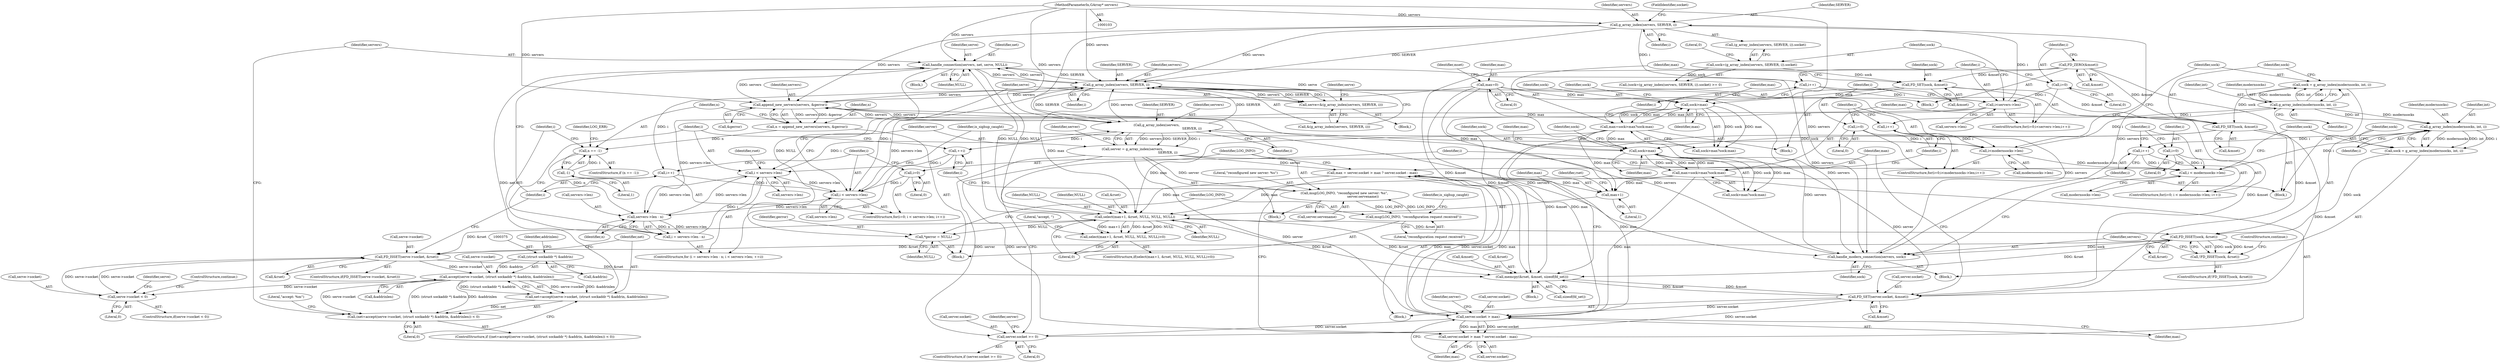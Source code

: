 digraph "0_nbd_741495cb08503fd32a9d22648e63b64390c601f4@API" {
"1000385" [label="(Call,handle_connection(servers, net, serve, NULL))"];
"1000346" [label="(Call,g_array_index(servers, SERVER, i))"];
"1000208" [label="(Call,append_new_servers(servers, &gerror))"];
"1000140" [label="(Call,g_array_index(servers, SERVER, i))"];
"1000104" [label="(MethodParameterIn,GArray* servers)"];
"1000126" [label="(Call,i<servers->len)"];
"1000131" [label="(Call,i++)"];
"1000123" [label="(Call,i=0)"];
"1000242" [label="(Call,g_array_index(servers,\n                                                                    SERVER, i))"];
"1000231" [label="(Call,i < servers->len)"];
"1000224" [label="(Call,i = servers->len - n)"];
"1000226" [label="(Call,servers->len - n)"];
"1000333" [label="(Call,i < servers->len)"];
"1000338" [label="(Call,i++)"];
"1000330" [label="(Call,i=0)"];
"1000213" [label="(Call,n == -1)"];
"1000206" [label="(Call,n = append_new_servers(servers, &gerror))"];
"1000215" [label="(Call,-1)"];
"1000236" [label="(Call,++i)"];
"1000385" [label="(Call,handle_connection(servers, net, serve, NULL))"];
"1000368" [label="(Call,net=accept(serve->socket, (struct sockaddr *) &addrin, &addrinlen))"];
"1000370" [label="(Call,accept(serve->socket, (struct sockaddr *) &addrin, &addrinlen))"];
"1000359" [label="(Call,FD_ISSET(serve->socket, &rset))"];
"1000351" [label="(Call,serve->socket < 0)"];
"1000286" [label="(Call,select(max+1, &rset, NULL, NULL, NULL))"];
"1000116" [label="(Call,max=0)"];
"1000259" [label="(Call,max = server.socket > max ? server.socket : max)"];
"1000262" [label="(Call,server.socket > max)"];
"1000253" [label="(Call,FD_SET(server.socket, &mset))"];
"1000247" [label="(Call,server.socket >= 0)"];
"1000240" [label="(Call,server = g_array_index(servers,\n                                                                    SERVER, i))"];
"1000277" [label="(Call,memcpy(&rset, &mset, sizeof(fd_set)))"];
"1000320" [label="(Call,FD_ISSET(sock, &rset))"];
"1000312" [label="(Call,sock = g_array_index(modernsocks, int, i))"];
"1000314" [label="(Call,g_array_index(modernsocks, int, i))"];
"1000174" [label="(Call,g_array_index(modernsocks, int, i))"];
"1000163" [label="(Call,i<modernsocks->len)"];
"1000168" [label="(Call,i++)"];
"1000160" [label="(Call,i=0)"];
"1000303" [label="(Call,i < modernsocks->len)"];
"1000308" [label="(Call,i++)"];
"1000300" [label="(Call,i=0)"];
"1000178" [label="(Call,FD_SET(sock, &mset))"];
"1000172" [label="(Call,sock = g_array_index(modernsocks, int, i))"];
"1000147" [label="(Call,FD_SET(sock, &mset))"];
"1000137" [label="(Call,sock=(g_array_index(servers, SERVER, i)).socket)"];
"1000119" [label="(Call,FD_ZERO(&mset))"];
"1000151" [label="(Call,max=sock>max?sock:max)"];
"1000154" [label="(Call,sock>max)"];
"1000182" [label="(Call,max=sock>max?sock:max)"];
"1000185" [label="(Call,sock>max)"];
"1000374" [label="(Call,(struct sockaddr *) &addrin)"];
"1000343" [label="(Call,serve=&(g_array_index(servers, SERVER, i)))"];
"1000326" [label="(Call,handle_modern_connection(servers, sock))"];
"1000197" [label="(Call,*gerror = NULL)"];
"1000285" [label="(Call,select(max+1, &rset, NULL, NULL, NULL)>0)"];
"1000319" [label="(Call,!FD_ISSET(sock, &rset))"];
"1000367" [label="(Call,(net=accept(serve->socket, (struct sockaddr *) &addrin, &addrinlen)) < 0)"];
"1000287" [label="(Call,max+1)"];
"1000261" [label="(Call,server.socket > max ? server.socket : max)"];
"1000271" [label="(Call,msg(LOG_INFO, \"reconfigured new server: %s\",\n                                    server.servename))"];
"1000200" [label="(Call,msg(LOG_INFO, \"reconfiguration request received\"))"];
"1000249" [label="(Identifier,server)"];
"1000365" [label="(Block,)"];
"1000189" [label="(Identifier,max)"];
"1000326" [label="(Call,handle_modern_connection(servers, sock))"];
"1000274" [label="(Call,server.servename)"];
"1000117" [label="(Identifier,max)"];
"1000308" [label="(Call,i++)"];
"1000199" [label="(Identifier,NULL)"];
"1000243" [label="(Identifier,servers)"];
"1000340" [label="(Block,)"];
"1000197" [label="(Call,*gerror = NULL)"];
"1000288" [label="(Identifier,max)"];
"1000298" [label="(Literal,\"accept, \")"];
"1000371" [label="(Call,serve->socket)"];
"1000295" [label="(Literal,0)"];
"1000286" [label="(Call,select(max+1, &rset, NULL, NULL, NULL))"];
"1000180" [label="(Call,&mset)"];
"1000120" [label="(Call,&mset)"];
"1000127" [label="(Identifier,i)"];
"1000293" [label="(Identifier,NULL)"];
"1000207" [label="(Identifier,n)"];
"1000363" [label="(Call,&rset)"];
"1000230" [label="(Identifier,n)"];
"1000191" [label="(Block,)"];
"1000304" [label="(Identifier,i)"];
"1000376" [label="(Call,&addrin)"];
"1000254" [label="(Call,server.socket)"];
"1000137" [label="(Call,sock=(g_array_index(servers, SERVER, i)).socket)"];
"1000176" [label="(Identifier,int)"];
"1000187" [label="(Identifier,max)"];
"1000131" [label="(Call,i++)"];
"1000345" [label="(Call,&(g_array_index(servers, SERVER, i)))"];
"1000383" [label="(Literal,\"accept: %m\")"];
"1000128" [label="(Call,servers->len)"];
"1000175" [label="(Identifier,modernsocks)"];
"1000352" [label="(Call,serve->socket)"];
"1000161" [label="(Identifier,i)"];
"1000158" [label="(Identifier,max)"];
"1000313" [label="(Identifier,sock)"];
"1000360" [label="(Call,serve->socket)"];
"1000218" [label="(Identifier,LOG_ERR)"];
"1000271" [label="(Call,msg(LOG_INFO, \"reconfigured new server: %s\",\n                                    server.servename))"];
"1000330" [label="(Call,i=0)"];
"1000139" [label="(Call,(g_array_index(servers, SERVER, i)).socket)"];
"1000122" [label="(ControlStructure,for(i=0;i<servers->len;i++))"];
"1000154" [label="(Call,sock>max)"];
"1000162" [label="(Literal,0)"];
"1000104" [label="(MethodParameterIn,GArray* servers)"];
"1000314" [label="(Call,g_array_index(modernsocks, int, i))"];
"1000309" [label="(Identifier,i)"];
"1000153" [label="(Call,sock>max?sock:max)"];
"1000188" [label="(Identifier,sock)"];
"1000290" [label="(Call,&rset)"];
"1000361" [label="(Identifier,serve)"];
"1000285" [label="(Call,select(max+1, &rset, NULL, NULL, NULL)>0)"];
"1000116" [label="(Call,max=0)"];
"1000226" [label="(Call,servers->len - n)"];
"1000206" [label="(Call,n = append_new_servers(servers, &gerror))"];
"1000277" [label="(Call,memcpy(&rset, &mset, sizeof(fd_set)))"];
"1000125" [label="(Literal,0)"];
"1000204" [label="(Identifier,is_sighup_caught)"];
"1000359" [label="(Call,FD_ISSET(serve->socket, &rset))"];
"1000182" [label="(Call,max=sock>max?sock:max)"];
"1000302" [label="(Literal,0)"];
"1000179" [label="(Identifier,sock)"];
"1000232" [label="(Identifier,i)"];
"1000136" [label="(Call,(sock=(g_array_index(servers, SERVER, i)).socket) >= 0)"];
"1000144" [label="(FieldIdentifier,socket)"];
"1000266" [label="(Identifier,max)"];
"1000212" [label="(ControlStructure,if (n == -1))"];
"1000174" [label="(Call,g_array_index(modernsocks, int, i))"];
"1000253" [label="(Call,FD_SET(server.socket, &mset))"];
"1000236" [label="(Call,++i)"];
"1000118" [label="(Literal,0)"];
"1000178" [label="(Call,FD_SET(sock, &mset))"];
"1000319" [label="(Call,!FD_ISSET(sock, &rset))"];
"1000255" [label="(Identifier,server)"];
"1000173" [label="(Identifier,sock)"];
"1000346" [label="(Call,g_array_index(servers, SERVER, i))"];
"1000147" [label="(Call,FD_SET(sock, &mset))"];
"1000322" [label="(Call,&rset)"];
"1000389" [label="(Identifier,NULL)"];
"1000370" [label="(Call,accept(serve->socket, (struct sockaddr *) &addrin, &addrinlen))"];
"1000227" [label="(Call,servers->len)"];
"1000216" [label="(Literal,1)"];
"1000349" [label="(Identifier,i)"];
"1000159" [label="(ControlStructure,for(i=0;i<modernsocks->len;i++))"];
"1000366" [label="(ControlStructure,if ((net=accept(serve->socket, (struct sockaddr *) &addrin, &addrinlen)) < 0))"];
"1000200" [label="(Call,msg(LOG_INFO, \"reconfiguration request received\"))"];
"1000246" [label="(ControlStructure,if (server.socket >= 0))"];
"1000165" [label="(Call,modernsocks->len)"];
"1000238" [label="(Block,)"];
"1000224" [label="(Call,i = servers->len - n)"];
"1000231" [label="(Call,i < servers->len)"];
"1000259" [label="(Call,max = server.socket > max ? server.socket : max)"];
"1000172" [label="(Call,sock = g_array_index(modernsocks, int, i))"];
"1000344" [label="(Identifier,serve)"];
"1000353" [label="(Identifier,serve)"];
"1000280" [label="(Call,&mset)"];
"1000201" [label="(Identifier,LOG_INFO)"];
"1000209" [label="(Identifier,servers)"];
"1000329" [label="(ControlStructure,for(i=0; i < servers->len; i++))"];
"1000351" [label="(Call,serve->socket < 0)"];
"1000357" [label="(ControlStructure,continue;)"];
"1000169" [label="(Identifier,i)"];
"1000164" [label="(Identifier,i)"];
"1000143" [label="(Identifier,i)"];
"1000160" [label="(Call,i=0)"];
"1000386" [label="(Identifier,servers)"];
"1000126" [label="(Call,i<servers->len)"];
"1000132" [label="(Identifier,i)"];
"1000105" [label="(Block,)"];
"1000140" [label="(Call,g_array_index(servers, SERVER, i))"];
"1000292" [label="(Identifier,NULL)"];
"1000268" [label="(Identifier,server)"];
"1000385" [label="(Call,handle_connection(servers, net, serve, NULL))"];
"1000184" [label="(Call,sock>max?sock:max)"];
"1000142" [label="(Identifier,SERVER)"];
"1000312" [label="(Call,sock = g_array_index(modernsocks, int, i))"];
"1000368" [label="(Call,net=accept(serve->socket, (struct sockaddr *) &addrin, &addrinlen))"];
"1000279" [label="(Identifier,rset)"];
"1000244" [label="(Identifier,SERVER)"];
"1000355" [label="(Literal,0)"];
"1000332" [label="(Literal,0)"];
"1000151" [label="(Call,max=sock>max?sock:max)"];
"1000237" [label="(Identifier,i)"];
"1000315" [label="(Identifier,modernsocks)"];
"1000299" [label="(ControlStructure,for(i=0; i < modernsocks->len; i++))"];
"1000325" [label="(ControlStructure,continue;)"];
"1000380" [label="(Literal,0)"];
"1000270" [label="(Identifier,max)"];
"1000240" [label="(Call,server = g_array_index(servers,\n                                                                    SERVER, i))"];
"1000141" [label="(Identifier,servers)"];
"1000193" [label="(Identifier,is_sighup_caught)"];
"1000379" [label="(Identifier,addrinlen)"];
"1000328" [label="(Identifier,sock)"];
"1000300" [label="(Call,i=0)"];
"1000387" [label="(Identifier,net)"];
"1000186" [label="(Identifier,sock)"];
"1000208" [label="(Call,append_new_servers(servers, &gerror))"];
"1000320" [label="(Call,FD_ISSET(sock, &rset))"];
"1000156" [label="(Identifier,max)"];
"1000257" [label="(Call,&mset)"];
"1000272" [label="(Identifier,LOG_INFO)"];
"1000241" [label="(Identifier,server)"];
"1000263" [label="(Call,server.socket)"];
"1000294" [label="(Identifier,NULL)"];
"1000335" [label="(Call,servers->len)"];
"1000198" [label="(Identifier,gerror)"];
"1000310" [label="(Block,)"];
"1000348" [label="(Identifier,SERVER)"];
"1000210" [label="(Call,&gerror)"];
"1000183" [label="(Identifier,max)"];
"1000334" [label="(Identifier,i)"];
"1000317" [label="(Identifier,i)"];
"1000214" [label="(Identifier,n)"];
"1000185" [label="(Call,sock>max)"];
"1000252" [label="(Block,)"];
"1000233" [label="(Call,servers->len)"];
"1000177" [label="(Identifier,i)"];
"1000316" [label="(Identifier,int)"];
"1000155" [label="(Identifier,sock)"];
"1000202" [label="(Literal,\"reconfiguration request received\")"];
"1000248" [label="(Call,server.socket)"];
"1000338" [label="(Call,i++)"];
"1000146" [label="(Block,)"];
"1000305" [label="(Call,modernsocks->len)"];
"1000327" [label="(Identifier,servers)"];
"1000343" [label="(Call,serve=&(g_array_index(servers, SERVER, i)))"];
"1000247" [label="(Call,server.socket >= 0)"];
"1000138" [label="(Identifier,sock)"];
"1000170" [label="(Block,)"];
"1000145" [label="(Literal,0)"];
"1000291" [label="(Identifier,rset)"];
"1000163" [label="(Call,i<modernsocks->len)"];
"1000267" [label="(Call,server.socket)"];
"1000223" [label="(ControlStructure,for (i = servers->len - n; i < servers->len; ++i))"];
"1000303" [label="(Call,i < modernsocks->len)"];
"1000242" [label="(Call,g_array_index(servers,\n                                                                    SERVER, i))"];
"1000347" [label="(Identifier,servers)"];
"1000278" [label="(Call,&rset)"];
"1000157" [label="(Identifier,sock)"];
"1000251" [label="(Literal,0)"];
"1000333" [label="(Call,i < servers->len)"];
"1000194" [label="(Block,)"];
"1000225" [label="(Identifier,i)"];
"1000369" [label="(Identifier,net)"];
"1000119" [label="(Call,FD_ZERO(&mset))"];
"1000124" [label="(Identifier,i)"];
"1000213" [label="(Call,n == -1)"];
"1000284" [label="(ControlStructure,if(select(max+1, &rset, NULL, NULL, NULL)>0))"];
"1000123" [label="(Call,i=0)"];
"1000260" [label="(Identifier,max)"];
"1000388" [label="(Identifier,serve)"];
"1000262" [label="(Call,server.socket > max)"];
"1000168" [label="(Call,i++)"];
"1000301" [label="(Identifier,i)"];
"1000152" [label="(Identifier,max)"];
"1000318" [label="(ControlStructure,if(!FD_ISSET(sock, &rset)))"];
"1000367" [label="(Call,(net=accept(serve->socket, (struct sockaddr *) &addrin, &addrinlen)) < 0)"];
"1000282" [label="(Call,sizeof(fd_set))"];
"1000287" [label="(Call,max+1)"];
"1000149" [label="(Call,&mset)"];
"1000339" [label="(Identifier,i)"];
"1000350" [label="(ControlStructure,if(serve->socket < 0))"];
"1000273" [label="(Literal,\"reconfigured new server: %s\")"];
"1000378" [label="(Call,&addrinlen)"];
"1000358" [label="(ControlStructure,if(FD_ISSET(serve->socket, &rset)))"];
"1000289" [label="(Literal,1)"];
"1000261" [label="(Call,server.socket > max ? server.socket : max)"];
"1000321" [label="(Identifier,sock)"];
"1000245" [label="(Identifier,i)"];
"1000148" [label="(Identifier,sock)"];
"1000331" [label="(Identifier,i)"];
"1000215" [label="(Call,-1)"];
"1000374" [label="(Call,(struct sockaddr *) &addrin)"];
"1000121" [label="(Identifier,mset)"];
"1000385" -> "1000365"  [label="AST: "];
"1000385" -> "1000389"  [label="CFG: "];
"1000386" -> "1000385"  [label="AST: "];
"1000387" -> "1000385"  [label="AST: "];
"1000388" -> "1000385"  [label="AST: "];
"1000389" -> "1000385"  [label="AST: "];
"1000339" -> "1000385"  [label="CFG: "];
"1000385" -> "1000197"  [label="DDG: NULL"];
"1000385" -> "1000208"  [label="DDG: servers"];
"1000385" -> "1000286"  [label="DDG: NULL"];
"1000385" -> "1000326"  [label="DDG: servers"];
"1000385" -> "1000346"  [label="DDG: servers"];
"1000346" -> "1000385"  [label="DDG: servers"];
"1000104" -> "1000385"  [label="DDG: servers"];
"1000368" -> "1000385"  [label="DDG: net"];
"1000343" -> "1000385"  [label="DDG: serve"];
"1000286" -> "1000385"  [label="DDG: NULL"];
"1000346" -> "1000345"  [label="AST: "];
"1000346" -> "1000349"  [label="CFG: "];
"1000347" -> "1000346"  [label="AST: "];
"1000348" -> "1000346"  [label="AST: "];
"1000349" -> "1000346"  [label="AST: "];
"1000345" -> "1000346"  [label="CFG: "];
"1000346" -> "1000208"  [label="DDG: servers"];
"1000346" -> "1000242"  [label="DDG: SERVER"];
"1000346" -> "1000326"  [label="DDG: servers"];
"1000346" -> "1000338"  [label="DDG: i"];
"1000346" -> "1000343"  [label="DDG: servers"];
"1000346" -> "1000343"  [label="DDG: SERVER"];
"1000346" -> "1000343"  [label="DDG: i"];
"1000208" -> "1000346"  [label="DDG: servers"];
"1000140" -> "1000346"  [label="DDG: servers"];
"1000140" -> "1000346"  [label="DDG: SERVER"];
"1000242" -> "1000346"  [label="DDG: servers"];
"1000242" -> "1000346"  [label="DDG: SERVER"];
"1000326" -> "1000346"  [label="DDG: servers"];
"1000104" -> "1000346"  [label="DDG: servers"];
"1000333" -> "1000346"  [label="DDG: i"];
"1000208" -> "1000206"  [label="AST: "];
"1000208" -> "1000210"  [label="CFG: "];
"1000209" -> "1000208"  [label="AST: "];
"1000210" -> "1000208"  [label="AST: "];
"1000206" -> "1000208"  [label="CFG: "];
"1000208" -> "1000206"  [label="DDG: servers"];
"1000208" -> "1000206"  [label="DDG: &gerror"];
"1000140" -> "1000208"  [label="DDG: servers"];
"1000242" -> "1000208"  [label="DDG: servers"];
"1000326" -> "1000208"  [label="DDG: servers"];
"1000104" -> "1000208"  [label="DDG: servers"];
"1000208" -> "1000242"  [label="DDG: servers"];
"1000208" -> "1000326"  [label="DDG: servers"];
"1000140" -> "1000139"  [label="AST: "];
"1000140" -> "1000143"  [label="CFG: "];
"1000141" -> "1000140"  [label="AST: "];
"1000142" -> "1000140"  [label="AST: "];
"1000143" -> "1000140"  [label="AST: "];
"1000144" -> "1000140"  [label="CFG: "];
"1000140" -> "1000131"  [label="DDG: i"];
"1000104" -> "1000140"  [label="DDG: servers"];
"1000126" -> "1000140"  [label="DDG: i"];
"1000140" -> "1000242"  [label="DDG: SERVER"];
"1000140" -> "1000326"  [label="DDG: servers"];
"1000104" -> "1000103"  [label="AST: "];
"1000104" -> "1000242"  [label="DDG: servers"];
"1000104" -> "1000326"  [label="DDG: servers"];
"1000126" -> "1000122"  [label="AST: "];
"1000126" -> "1000128"  [label="CFG: "];
"1000127" -> "1000126"  [label="AST: "];
"1000128" -> "1000126"  [label="AST: "];
"1000138" -> "1000126"  [label="CFG: "];
"1000161" -> "1000126"  [label="CFG: "];
"1000131" -> "1000126"  [label="DDG: i"];
"1000123" -> "1000126"  [label="DDG: i"];
"1000126" -> "1000226"  [label="DDG: servers->len"];
"1000126" -> "1000333"  [label="DDG: servers->len"];
"1000131" -> "1000122"  [label="AST: "];
"1000131" -> "1000132"  [label="CFG: "];
"1000132" -> "1000131"  [label="AST: "];
"1000127" -> "1000131"  [label="CFG: "];
"1000123" -> "1000122"  [label="AST: "];
"1000123" -> "1000125"  [label="CFG: "];
"1000124" -> "1000123"  [label="AST: "];
"1000125" -> "1000123"  [label="AST: "];
"1000127" -> "1000123"  [label="CFG: "];
"1000242" -> "1000240"  [label="AST: "];
"1000242" -> "1000245"  [label="CFG: "];
"1000243" -> "1000242"  [label="AST: "];
"1000244" -> "1000242"  [label="AST: "];
"1000245" -> "1000242"  [label="AST: "];
"1000240" -> "1000242"  [label="CFG: "];
"1000242" -> "1000236"  [label="DDG: i"];
"1000242" -> "1000240"  [label="DDG: servers"];
"1000242" -> "1000240"  [label="DDG: SERVER"];
"1000242" -> "1000240"  [label="DDG: i"];
"1000231" -> "1000242"  [label="DDG: i"];
"1000242" -> "1000326"  [label="DDG: servers"];
"1000231" -> "1000223"  [label="AST: "];
"1000231" -> "1000233"  [label="CFG: "];
"1000232" -> "1000231"  [label="AST: "];
"1000233" -> "1000231"  [label="AST: "];
"1000241" -> "1000231"  [label="CFG: "];
"1000279" -> "1000231"  [label="CFG: "];
"1000231" -> "1000226"  [label="DDG: servers->len"];
"1000224" -> "1000231"  [label="DDG: i"];
"1000236" -> "1000231"  [label="DDG: i"];
"1000226" -> "1000231"  [label="DDG: servers->len"];
"1000231" -> "1000333"  [label="DDG: servers->len"];
"1000224" -> "1000223"  [label="AST: "];
"1000224" -> "1000226"  [label="CFG: "];
"1000225" -> "1000224"  [label="AST: "];
"1000226" -> "1000224"  [label="AST: "];
"1000232" -> "1000224"  [label="CFG: "];
"1000226" -> "1000224"  [label="DDG: servers->len"];
"1000226" -> "1000224"  [label="DDG: n"];
"1000226" -> "1000230"  [label="CFG: "];
"1000227" -> "1000226"  [label="AST: "];
"1000230" -> "1000226"  [label="AST: "];
"1000333" -> "1000226"  [label="DDG: servers->len"];
"1000213" -> "1000226"  [label="DDG: n"];
"1000333" -> "1000329"  [label="AST: "];
"1000333" -> "1000335"  [label="CFG: "];
"1000334" -> "1000333"  [label="AST: "];
"1000335" -> "1000333"  [label="AST: "];
"1000193" -> "1000333"  [label="CFG: "];
"1000344" -> "1000333"  [label="CFG: "];
"1000338" -> "1000333"  [label="DDG: i"];
"1000330" -> "1000333"  [label="DDG: i"];
"1000338" -> "1000329"  [label="AST: "];
"1000338" -> "1000339"  [label="CFG: "];
"1000339" -> "1000338"  [label="AST: "];
"1000334" -> "1000338"  [label="CFG: "];
"1000330" -> "1000329"  [label="AST: "];
"1000330" -> "1000332"  [label="CFG: "];
"1000331" -> "1000330"  [label="AST: "];
"1000332" -> "1000330"  [label="AST: "];
"1000334" -> "1000330"  [label="CFG: "];
"1000213" -> "1000212"  [label="AST: "];
"1000213" -> "1000215"  [label="CFG: "];
"1000214" -> "1000213"  [label="AST: "];
"1000215" -> "1000213"  [label="AST: "];
"1000218" -> "1000213"  [label="CFG: "];
"1000225" -> "1000213"  [label="CFG: "];
"1000206" -> "1000213"  [label="DDG: n"];
"1000215" -> "1000213"  [label="DDG: 1"];
"1000206" -> "1000194"  [label="AST: "];
"1000207" -> "1000206"  [label="AST: "];
"1000214" -> "1000206"  [label="CFG: "];
"1000215" -> "1000216"  [label="CFG: "];
"1000216" -> "1000215"  [label="AST: "];
"1000236" -> "1000223"  [label="AST: "];
"1000236" -> "1000237"  [label="CFG: "];
"1000237" -> "1000236"  [label="AST: "];
"1000232" -> "1000236"  [label="CFG: "];
"1000368" -> "1000367"  [label="AST: "];
"1000368" -> "1000370"  [label="CFG: "];
"1000369" -> "1000368"  [label="AST: "];
"1000370" -> "1000368"  [label="AST: "];
"1000380" -> "1000368"  [label="CFG: "];
"1000368" -> "1000367"  [label="DDG: net"];
"1000370" -> "1000368"  [label="DDG: serve->socket"];
"1000370" -> "1000368"  [label="DDG: (struct sockaddr *) &addrin"];
"1000370" -> "1000368"  [label="DDG: &addrinlen"];
"1000370" -> "1000378"  [label="CFG: "];
"1000371" -> "1000370"  [label="AST: "];
"1000374" -> "1000370"  [label="AST: "];
"1000378" -> "1000370"  [label="AST: "];
"1000370" -> "1000351"  [label="DDG: serve->socket"];
"1000370" -> "1000367"  [label="DDG: serve->socket"];
"1000370" -> "1000367"  [label="DDG: (struct sockaddr *) &addrin"];
"1000370" -> "1000367"  [label="DDG: &addrinlen"];
"1000359" -> "1000370"  [label="DDG: serve->socket"];
"1000374" -> "1000370"  [label="DDG: &addrin"];
"1000359" -> "1000358"  [label="AST: "];
"1000359" -> "1000363"  [label="CFG: "];
"1000360" -> "1000359"  [label="AST: "];
"1000363" -> "1000359"  [label="AST: "];
"1000369" -> "1000359"  [label="CFG: "];
"1000339" -> "1000359"  [label="CFG: "];
"1000359" -> "1000277"  [label="DDG: &rset"];
"1000359" -> "1000351"  [label="DDG: serve->socket"];
"1000351" -> "1000359"  [label="DDG: serve->socket"];
"1000286" -> "1000359"  [label="DDG: &rset"];
"1000320" -> "1000359"  [label="DDG: &rset"];
"1000351" -> "1000350"  [label="AST: "];
"1000351" -> "1000355"  [label="CFG: "];
"1000352" -> "1000351"  [label="AST: "];
"1000355" -> "1000351"  [label="AST: "];
"1000357" -> "1000351"  [label="CFG: "];
"1000361" -> "1000351"  [label="CFG: "];
"1000286" -> "1000285"  [label="AST: "];
"1000286" -> "1000294"  [label="CFG: "];
"1000287" -> "1000286"  [label="AST: "];
"1000290" -> "1000286"  [label="AST: "];
"1000292" -> "1000286"  [label="AST: "];
"1000293" -> "1000286"  [label="AST: "];
"1000294" -> "1000286"  [label="AST: "];
"1000295" -> "1000286"  [label="CFG: "];
"1000286" -> "1000197"  [label="DDG: NULL"];
"1000286" -> "1000277"  [label="DDG: &rset"];
"1000286" -> "1000285"  [label="DDG: &rset"];
"1000286" -> "1000285"  [label="DDG: NULL"];
"1000286" -> "1000285"  [label="DDG: max+1"];
"1000116" -> "1000286"  [label="DDG: max"];
"1000259" -> "1000286"  [label="DDG: max"];
"1000151" -> "1000286"  [label="DDG: max"];
"1000182" -> "1000286"  [label="DDG: max"];
"1000277" -> "1000286"  [label="DDG: &rset"];
"1000286" -> "1000320"  [label="DDG: &rset"];
"1000116" -> "1000105"  [label="AST: "];
"1000116" -> "1000118"  [label="CFG: "];
"1000117" -> "1000116"  [label="AST: "];
"1000118" -> "1000116"  [label="AST: "];
"1000121" -> "1000116"  [label="CFG: "];
"1000116" -> "1000154"  [label="DDG: max"];
"1000116" -> "1000185"  [label="DDG: max"];
"1000116" -> "1000262"  [label="DDG: max"];
"1000116" -> "1000287"  [label="DDG: max"];
"1000259" -> "1000252"  [label="AST: "];
"1000259" -> "1000261"  [label="CFG: "];
"1000260" -> "1000259"  [label="AST: "];
"1000261" -> "1000259"  [label="AST: "];
"1000272" -> "1000259"  [label="CFG: "];
"1000262" -> "1000259"  [label="DDG: server.socket"];
"1000262" -> "1000259"  [label="DDG: max"];
"1000240" -> "1000259"  [label="DDG: server"];
"1000259" -> "1000262"  [label="DDG: max"];
"1000259" -> "1000287"  [label="DDG: max"];
"1000262" -> "1000261"  [label="AST: "];
"1000262" -> "1000266"  [label="CFG: "];
"1000263" -> "1000262"  [label="AST: "];
"1000266" -> "1000262"  [label="AST: "];
"1000268" -> "1000262"  [label="CFG: "];
"1000270" -> "1000262"  [label="CFG: "];
"1000262" -> "1000247"  [label="DDG: server.socket"];
"1000253" -> "1000262"  [label="DDG: server.socket"];
"1000240" -> "1000262"  [label="DDG: server"];
"1000151" -> "1000262"  [label="DDG: max"];
"1000182" -> "1000262"  [label="DDG: max"];
"1000262" -> "1000261"  [label="DDG: server.socket"];
"1000262" -> "1000261"  [label="DDG: max"];
"1000253" -> "1000252"  [label="AST: "];
"1000253" -> "1000257"  [label="CFG: "];
"1000254" -> "1000253"  [label="AST: "];
"1000257" -> "1000253"  [label="AST: "];
"1000260" -> "1000253"  [label="CFG: "];
"1000247" -> "1000253"  [label="DDG: server.socket"];
"1000240" -> "1000253"  [label="DDG: server"];
"1000277" -> "1000253"  [label="DDG: &mset"];
"1000178" -> "1000253"  [label="DDG: &mset"];
"1000147" -> "1000253"  [label="DDG: &mset"];
"1000119" -> "1000253"  [label="DDG: &mset"];
"1000253" -> "1000277"  [label="DDG: &mset"];
"1000247" -> "1000246"  [label="AST: "];
"1000247" -> "1000251"  [label="CFG: "];
"1000248" -> "1000247"  [label="AST: "];
"1000251" -> "1000247"  [label="AST: "];
"1000255" -> "1000247"  [label="CFG: "];
"1000272" -> "1000247"  [label="CFG: "];
"1000240" -> "1000247"  [label="DDG: server"];
"1000240" -> "1000238"  [label="AST: "];
"1000241" -> "1000240"  [label="AST: "];
"1000249" -> "1000240"  [label="CFG: "];
"1000240" -> "1000261"  [label="DDG: server"];
"1000240" -> "1000271"  [label="DDG: server"];
"1000277" -> "1000191"  [label="AST: "];
"1000277" -> "1000282"  [label="CFG: "];
"1000278" -> "1000277"  [label="AST: "];
"1000280" -> "1000277"  [label="AST: "];
"1000282" -> "1000277"  [label="AST: "];
"1000288" -> "1000277"  [label="CFG: "];
"1000320" -> "1000277"  [label="DDG: &rset"];
"1000178" -> "1000277"  [label="DDG: &mset"];
"1000147" -> "1000277"  [label="DDG: &mset"];
"1000119" -> "1000277"  [label="DDG: &mset"];
"1000320" -> "1000319"  [label="AST: "];
"1000320" -> "1000322"  [label="CFG: "];
"1000321" -> "1000320"  [label="AST: "];
"1000322" -> "1000320"  [label="AST: "];
"1000319" -> "1000320"  [label="CFG: "];
"1000320" -> "1000319"  [label="DDG: sock"];
"1000320" -> "1000319"  [label="DDG: &rset"];
"1000312" -> "1000320"  [label="DDG: sock"];
"1000320" -> "1000326"  [label="DDG: sock"];
"1000312" -> "1000310"  [label="AST: "];
"1000312" -> "1000314"  [label="CFG: "];
"1000313" -> "1000312"  [label="AST: "];
"1000314" -> "1000312"  [label="AST: "];
"1000321" -> "1000312"  [label="CFG: "];
"1000314" -> "1000312"  [label="DDG: modernsocks"];
"1000314" -> "1000312"  [label="DDG: int"];
"1000314" -> "1000312"  [label="DDG: i"];
"1000314" -> "1000317"  [label="CFG: "];
"1000315" -> "1000314"  [label="AST: "];
"1000316" -> "1000314"  [label="AST: "];
"1000317" -> "1000314"  [label="AST: "];
"1000314" -> "1000308"  [label="DDG: i"];
"1000174" -> "1000314"  [label="DDG: modernsocks"];
"1000174" -> "1000314"  [label="DDG: int"];
"1000303" -> "1000314"  [label="DDG: i"];
"1000174" -> "1000172"  [label="AST: "];
"1000174" -> "1000177"  [label="CFG: "];
"1000175" -> "1000174"  [label="AST: "];
"1000176" -> "1000174"  [label="AST: "];
"1000177" -> "1000174"  [label="AST: "];
"1000172" -> "1000174"  [label="CFG: "];
"1000174" -> "1000168"  [label="DDG: i"];
"1000174" -> "1000172"  [label="DDG: modernsocks"];
"1000174" -> "1000172"  [label="DDG: int"];
"1000174" -> "1000172"  [label="DDG: i"];
"1000163" -> "1000174"  [label="DDG: i"];
"1000163" -> "1000159"  [label="AST: "];
"1000163" -> "1000165"  [label="CFG: "];
"1000164" -> "1000163"  [label="AST: "];
"1000165" -> "1000163"  [label="AST: "];
"1000173" -> "1000163"  [label="CFG: "];
"1000193" -> "1000163"  [label="CFG: "];
"1000168" -> "1000163"  [label="DDG: i"];
"1000160" -> "1000163"  [label="DDG: i"];
"1000163" -> "1000303"  [label="DDG: modernsocks->len"];
"1000168" -> "1000159"  [label="AST: "];
"1000168" -> "1000169"  [label="CFG: "];
"1000169" -> "1000168"  [label="AST: "];
"1000164" -> "1000168"  [label="CFG: "];
"1000160" -> "1000159"  [label="AST: "];
"1000160" -> "1000162"  [label="CFG: "];
"1000161" -> "1000160"  [label="AST: "];
"1000162" -> "1000160"  [label="AST: "];
"1000164" -> "1000160"  [label="CFG: "];
"1000303" -> "1000299"  [label="AST: "];
"1000303" -> "1000305"  [label="CFG: "];
"1000304" -> "1000303"  [label="AST: "];
"1000305" -> "1000303"  [label="AST: "];
"1000313" -> "1000303"  [label="CFG: "];
"1000331" -> "1000303"  [label="CFG: "];
"1000308" -> "1000303"  [label="DDG: i"];
"1000300" -> "1000303"  [label="DDG: i"];
"1000308" -> "1000299"  [label="AST: "];
"1000308" -> "1000309"  [label="CFG: "];
"1000309" -> "1000308"  [label="AST: "];
"1000304" -> "1000308"  [label="CFG: "];
"1000300" -> "1000299"  [label="AST: "];
"1000300" -> "1000302"  [label="CFG: "];
"1000301" -> "1000300"  [label="AST: "];
"1000302" -> "1000300"  [label="AST: "];
"1000304" -> "1000300"  [label="CFG: "];
"1000178" -> "1000170"  [label="AST: "];
"1000178" -> "1000180"  [label="CFG: "];
"1000179" -> "1000178"  [label="AST: "];
"1000180" -> "1000178"  [label="AST: "];
"1000183" -> "1000178"  [label="CFG: "];
"1000172" -> "1000178"  [label="DDG: sock"];
"1000147" -> "1000178"  [label="DDG: &mset"];
"1000119" -> "1000178"  [label="DDG: &mset"];
"1000178" -> "1000185"  [label="DDG: sock"];
"1000172" -> "1000170"  [label="AST: "];
"1000173" -> "1000172"  [label="AST: "];
"1000179" -> "1000172"  [label="CFG: "];
"1000147" -> "1000146"  [label="AST: "];
"1000147" -> "1000149"  [label="CFG: "];
"1000148" -> "1000147"  [label="AST: "];
"1000149" -> "1000147"  [label="AST: "];
"1000152" -> "1000147"  [label="CFG: "];
"1000137" -> "1000147"  [label="DDG: sock"];
"1000119" -> "1000147"  [label="DDG: &mset"];
"1000147" -> "1000154"  [label="DDG: sock"];
"1000137" -> "1000136"  [label="AST: "];
"1000137" -> "1000139"  [label="CFG: "];
"1000138" -> "1000137"  [label="AST: "];
"1000139" -> "1000137"  [label="AST: "];
"1000145" -> "1000137"  [label="CFG: "];
"1000137" -> "1000136"  [label="DDG: sock"];
"1000119" -> "1000105"  [label="AST: "];
"1000119" -> "1000120"  [label="CFG: "];
"1000120" -> "1000119"  [label="AST: "];
"1000124" -> "1000119"  [label="CFG: "];
"1000151" -> "1000146"  [label="AST: "];
"1000151" -> "1000153"  [label="CFG: "];
"1000152" -> "1000151"  [label="AST: "];
"1000153" -> "1000151"  [label="AST: "];
"1000132" -> "1000151"  [label="CFG: "];
"1000154" -> "1000151"  [label="DDG: sock"];
"1000154" -> "1000151"  [label="DDG: max"];
"1000151" -> "1000154"  [label="DDG: max"];
"1000151" -> "1000185"  [label="DDG: max"];
"1000151" -> "1000287"  [label="DDG: max"];
"1000154" -> "1000153"  [label="AST: "];
"1000154" -> "1000156"  [label="CFG: "];
"1000155" -> "1000154"  [label="AST: "];
"1000156" -> "1000154"  [label="AST: "];
"1000157" -> "1000154"  [label="CFG: "];
"1000158" -> "1000154"  [label="CFG: "];
"1000154" -> "1000153"  [label="DDG: sock"];
"1000154" -> "1000153"  [label="DDG: max"];
"1000182" -> "1000170"  [label="AST: "];
"1000182" -> "1000184"  [label="CFG: "];
"1000183" -> "1000182"  [label="AST: "];
"1000184" -> "1000182"  [label="AST: "];
"1000169" -> "1000182"  [label="CFG: "];
"1000185" -> "1000182"  [label="DDG: sock"];
"1000185" -> "1000182"  [label="DDG: max"];
"1000182" -> "1000185"  [label="DDG: max"];
"1000182" -> "1000287"  [label="DDG: max"];
"1000185" -> "1000184"  [label="AST: "];
"1000185" -> "1000187"  [label="CFG: "];
"1000186" -> "1000185"  [label="AST: "];
"1000187" -> "1000185"  [label="AST: "];
"1000188" -> "1000185"  [label="CFG: "];
"1000189" -> "1000185"  [label="CFG: "];
"1000185" -> "1000184"  [label="DDG: sock"];
"1000185" -> "1000184"  [label="DDG: max"];
"1000374" -> "1000376"  [label="CFG: "];
"1000375" -> "1000374"  [label="AST: "];
"1000376" -> "1000374"  [label="AST: "];
"1000379" -> "1000374"  [label="CFG: "];
"1000343" -> "1000340"  [label="AST: "];
"1000343" -> "1000345"  [label="CFG: "];
"1000344" -> "1000343"  [label="AST: "];
"1000345" -> "1000343"  [label="AST: "];
"1000353" -> "1000343"  [label="CFG: "];
"1000326" -> "1000310"  [label="AST: "];
"1000326" -> "1000328"  [label="CFG: "];
"1000327" -> "1000326"  [label="AST: "];
"1000328" -> "1000326"  [label="AST: "];
"1000309" -> "1000326"  [label="CFG: "];
"1000197" -> "1000194"  [label="AST: "];
"1000197" -> "1000199"  [label="CFG: "];
"1000198" -> "1000197"  [label="AST: "];
"1000199" -> "1000197"  [label="AST: "];
"1000201" -> "1000197"  [label="CFG: "];
"1000285" -> "1000284"  [label="AST: "];
"1000285" -> "1000295"  [label="CFG: "];
"1000295" -> "1000285"  [label="AST: "];
"1000193" -> "1000285"  [label="CFG: "];
"1000298" -> "1000285"  [label="CFG: "];
"1000319" -> "1000318"  [label="AST: "];
"1000325" -> "1000319"  [label="CFG: "];
"1000327" -> "1000319"  [label="CFG: "];
"1000367" -> "1000366"  [label="AST: "];
"1000367" -> "1000380"  [label="CFG: "];
"1000380" -> "1000367"  [label="AST: "];
"1000383" -> "1000367"  [label="CFG: "];
"1000386" -> "1000367"  [label="CFG: "];
"1000287" -> "1000289"  [label="CFG: "];
"1000288" -> "1000287"  [label="AST: "];
"1000289" -> "1000287"  [label="AST: "];
"1000291" -> "1000287"  [label="CFG: "];
"1000261" -> "1000267"  [label="CFG: "];
"1000261" -> "1000270"  [label="CFG: "];
"1000267" -> "1000261"  [label="AST: "];
"1000270" -> "1000261"  [label="AST: "];
"1000271" -> "1000238"  [label="AST: "];
"1000271" -> "1000274"  [label="CFG: "];
"1000272" -> "1000271"  [label="AST: "];
"1000273" -> "1000271"  [label="AST: "];
"1000274" -> "1000271"  [label="AST: "];
"1000237" -> "1000271"  [label="CFG: "];
"1000271" -> "1000200"  [label="DDG: LOG_INFO"];
"1000200" -> "1000271"  [label="DDG: LOG_INFO"];
"1000200" -> "1000194"  [label="AST: "];
"1000200" -> "1000202"  [label="CFG: "];
"1000201" -> "1000200"  [label="AST: "];
"1000202" -> "1000200"  [label="AST: "];
"1000204" -> "1000200"  [label="CFG: "];
}
